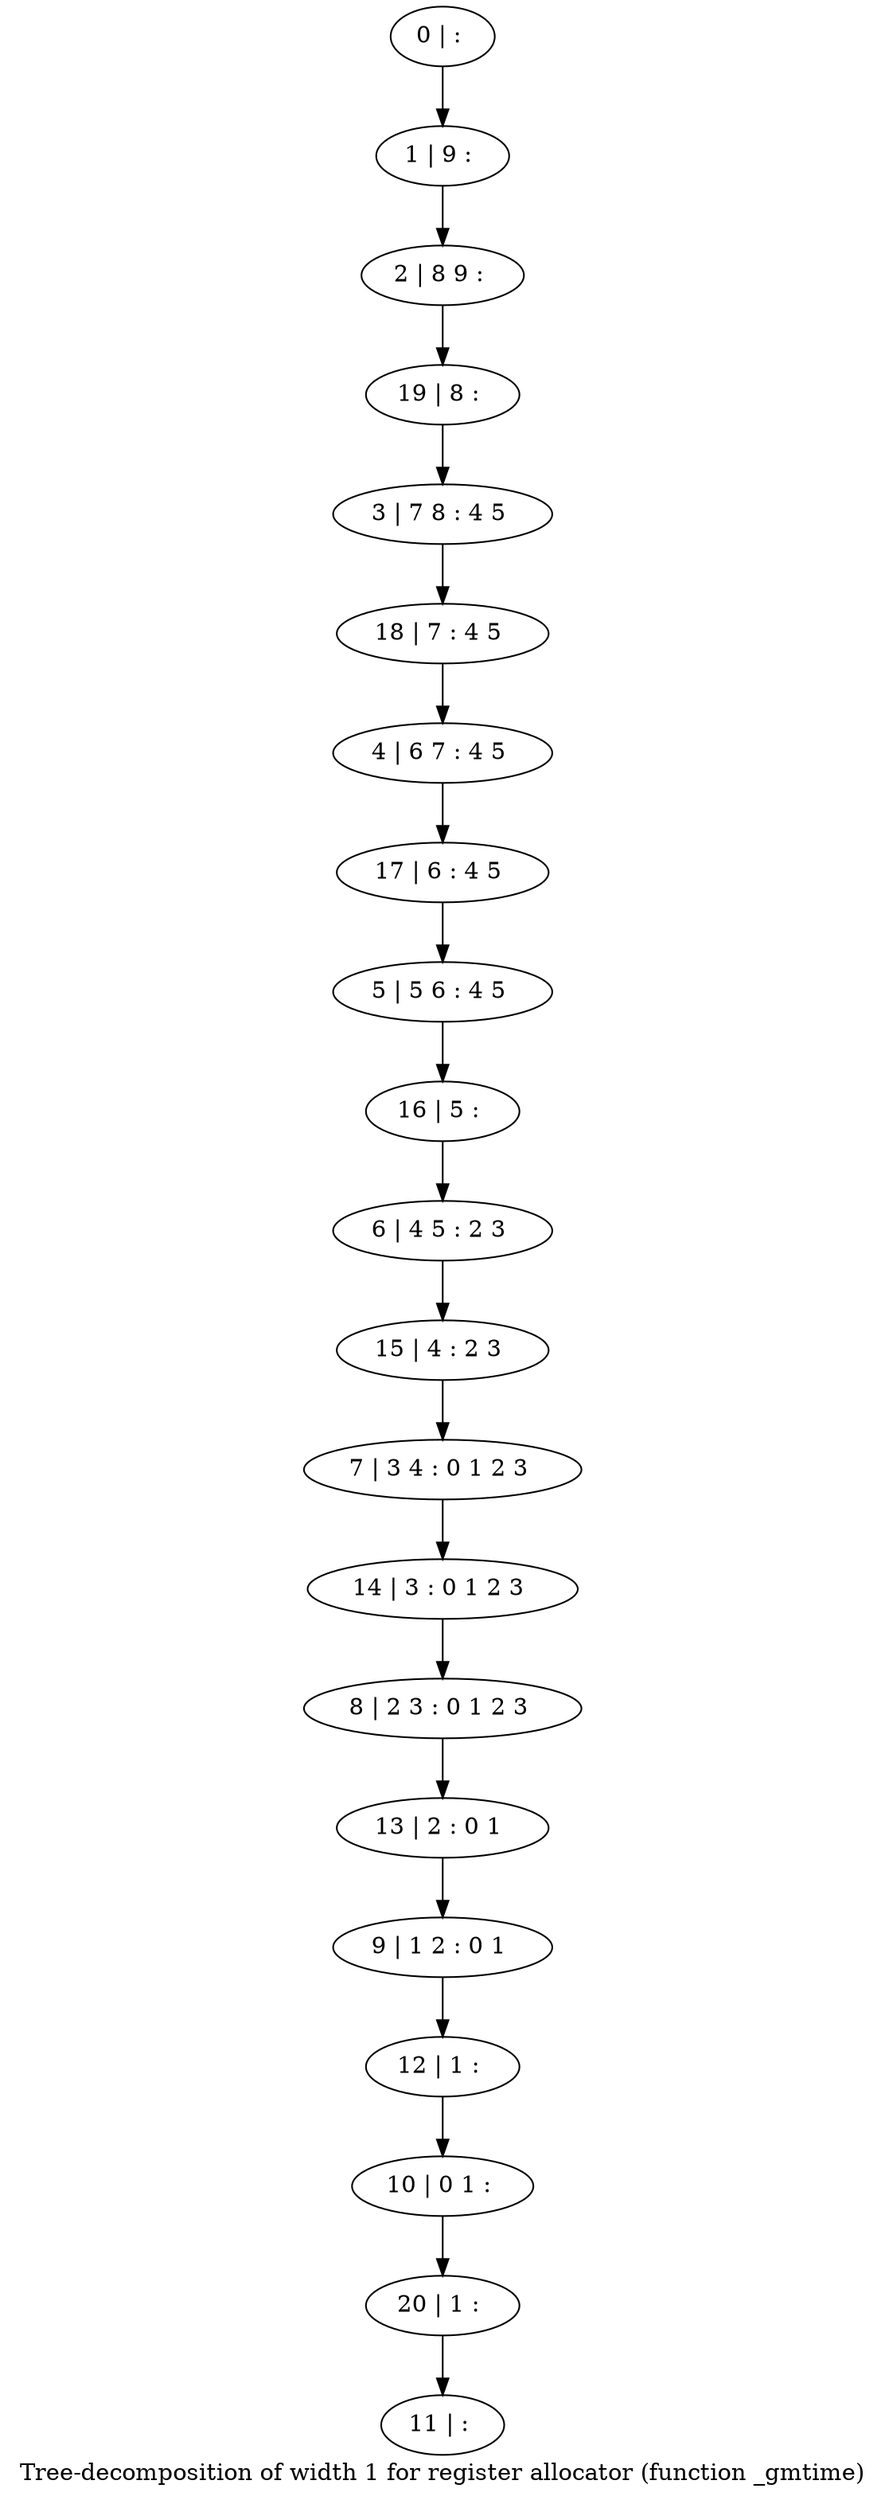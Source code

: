digraph G {
graph [label="Tree-decomposition of width 1 for register allocator (function _gmtime)"]
0[label="0 | : "];
1[label="1 | 9 : "];
2[label="2 | 8 9 : "];
3[label="3 | 7 8 : 4 5 "];
4[label="4 | 6 7 : 4 5 "];
5[label="5 | 5 6 : 4 5 "];
6[label="6 | 4 5 : 2 3 "];
7[label="7 | 3 4 : 0 1 2 3 "];
8[label="8 | 2 3 : 0 1 2 3 "];
9[label="9 | 1 2 : 0 1 "];
10[label="10 | 0 1 : "];
11[label="11 | : "];
12[label="12 | 1 : "];
13[label="13 | 2 : 0 1 "];
14[label="14 | 3 : 0 1 2 3 "];
15[label="15 | 4 : 2 3 "];
16[label="16 | 5 : "];
17[label="17 | 6 : 4 5 "];
18[label="18 | 7 : 4 5 "];
19[label="19 | 8 : "];
20[label="20 | 1 : "];
0->1 ;
1->2 ;
12->10 ;
9->12 ;
13->9 ;
8->13 ;
14->8 ;
7->14 ;
15->7 ;
6->15 ;
16->6 ;
5->16 ;
17->5 ;
4->17 ;
18->4 ;
3->18 ;
19->3 ;
2->19 ;
20->11 ;
10->20 ;
}
